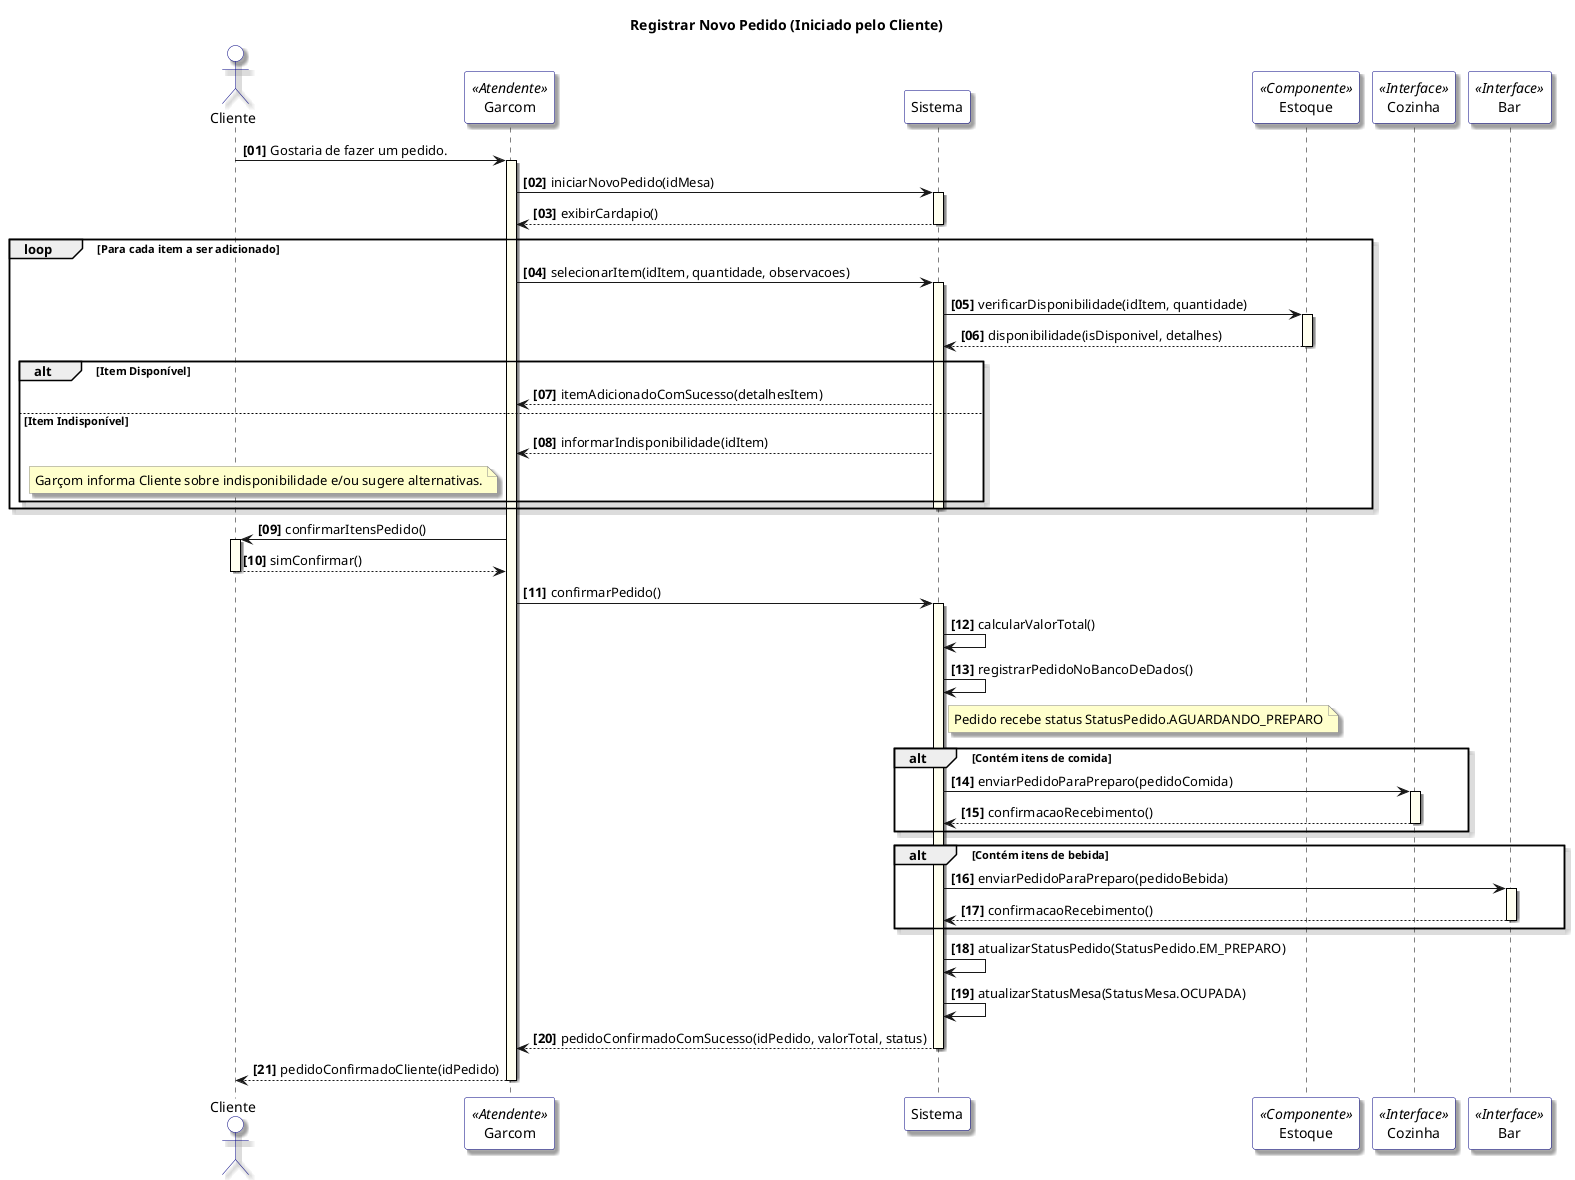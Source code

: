@startuml DiagramaDeSequencia_RegistrarPedido
' Comentário: Diagrama de Sequência para o Caso de Uso "Registrar Pedido" com Cliente como iniciador

' Aparência
autonumber "<b>[00]"
skinparam handwritten false
skinparam monochrome false
skinparam shadowing true
skinparam defaultFontName Arial
skinparam sequence {
    ActorBorderColor navy
    ActorBackgroundColor PaleBlue
    LifeLineBorderColor black
    LifeLineBackgroundColor #FFFFF0
    ParticipantBorderColor navy
    ParticipantBackgroundColor LightSeaGreen  // Mudança para Garcom
    BoxBorderColor #333333
    BoxBackgroundColor #F8F8F8
}
skinparam note {
    BackgroundColor #FFFFCC
    BorderColor #888888
}

title Registrar Novo Pedido (Iniciado pelo Cliente)

actor Cliente as C
participant Garcom as G <<Atendente>>
' Garçom agora é um participante
participant Sistema as S
participant Estoque as E <<Componente>>
participant Cozinha as CZ <<Interface>>
participant Bar as BR <<Interface>>

C -> G: Gostaria de fazer um pedido.
activate G

G -> S: iniciarNovoPedido(idMesa)
activate S
S --> G: exibirCardapio()
deactivate S

loop Para cada item a ser adicionado
    G -> S: selecionarItem(idItem, quantidade, observacoes)
    activate S
    S -> E: verificarDisponibilidade(idItem, quantidade)
    activate E
    E --> S: disponibilidade(isDisponivel, detalhes)
    deactivate E

    alt Item Disponível
        S --> G: itemAdicionadoComSucesso(detalhesItem)
    else Item Indisponível
        S --> G: informarIndisponibilidade(idItem)
        note left of G: Garçom informa Cliente sobre indisponibilidade e/ou sugere alternativas.
    end
    deactivate S
end

G -> C: confirmarItensPedido()
activate C
C --> G: simConfirmar()
deactivate C

G -> S: confirmarPedido()
activate S
S -> S: calcularValorTotal()
S -> S: registrarPedidoNoBancoDeDados()
note right of S: Pedido recebe status StatusPedido.AGUARDANDO_PREPARO

alt Contém itens de comida
    S -> CZ: enviarPedidoParaPreparo(pedidoComida)
    activate CZ
    CZ --> S: confirmacaoRecebimento()
    deactivate CZ
end

alt Contém itens de bebida
    S -> BR: enviarPedidoParaPreparo(pedidoBebida)
    activate BR
    BR --> S: confirmacaoRecebimento()
    deactivate BR
end

S -> S: atualizarStatusPedido(StatusPedido.EM_PREPARO)
S -> S: atualizarStatusMesa(StatusMesa.OCUPADA)

S --> G: pedidoConfirmadoComSucesso(idPedido, valorTotal, status)
deactivate S

G --> C: pedidoConfirmadoCliente(idPedido)
deactivate G

@enduml
